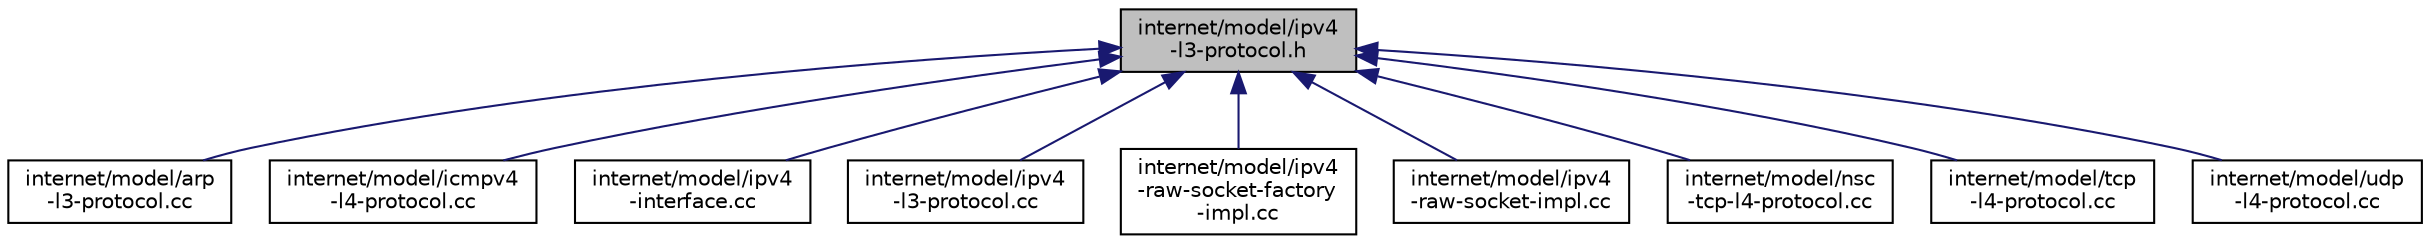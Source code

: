 digraph "internet/model/ipv4-l3-protocol.h"
{
  edge [fontname="Helvetica",fontsize="10",labelfontname="Helvetica",labelfontsize="10"];
  node [fontname="Helvetica",fontsize="10",shape=record];
  Node1 [label="internet/model/ipv4\l-l3-protocol.h",height=0.2,width=0.4,color="black", fillcolor="grey75", style="filled", fontcolor="black"];
  Node1 -> Node2 [dir="back",color="midnightblue",fontsize="10",style="solid"];
  Node2 [label="internet/model/arp\l-l3-protocol.cc",height=0.2,width=0.4,color="black", fillcolor="white", style="filled",URL="$d3/db8/arp-l3-protocol_8cc.html"];
  Node1 -> Node3 [dir="back",color="midnightblue",fontsize="10",style="solid"];
  Node3 [label="internet/model/icmpv4\l-l4-protocol.cc",height=0.2,width=0.4,color="black", fillcolor="white", style="filled",URL="$da/d41/icmpv4-l4-protocol_8cc.html"];
  Node1 -> Node4 [dir="back",color="midnightblue",fontsize="10",style="solid"];
  Node4 [label="internet/model/ipv4\l-interface.cc",height=0.2,width=0.4,color="black", fillcolor="white", style="filled",URL="$d8/d7f/ipv4-interface_8cc.html"];
  Node1 -> Node5 [dir="back",color="midnightblue",fontsize="10",style="solid"];
  Node5 [label="internet/model/ipv4\l-l3-protocol.cc",height=0.2,width=0.4,color="black", fillcolor="white", style="filled",URL="$d9/d0c/ipv4-l3-protocol_8cc.html"];
  Node1 -> Node6 [dir="back",color="midnightblue",fontsize="10",style="solid"];
  Node6 [label="internet/model/ipv4\l-raw-socket-factory\l-impl.cc",height=0.2,width=0.4,color="black", fillcolor="white", style="filled",URL="$d3/db5/ipv4-raw-socket-factory-impl_8cc.html"];
  Node1 -> Node7 [dir="back",color="midnightblue",fontsize="10",style="solid"];
  Node7 [label="internet/model/ipv4\l-raw-socket-impl.cc",height=0.2,width=0.4,color="black", fillcolor="white", style="filled",URL="$dc/d69/ipv4-raw-socket-impl_8cc.html"];
  Node1 -> Node8 [dir="back",color="midnightblue",fontsize="10",style="solid"];
  Node8 [label="internet/model/nsc\l-tcp-l4-protocol.cc",height=0.2,width=0.4,color="black", fillcolor="white", style="filled",URL="$dc/d87/nsc-tcp-l4-protocol_8cc.html"];
  Node1 -> Node9 [dir="back",color="midnightblue",fontsize="10",style="solid"];
  Node9 [label="internet/model/tcp\l-l4-protocol.cc",height=0.2,width=0.4,color="black", fillcolor="white", style="filled",URL="$d3/d79/tcp-l4-protocol_8cc.html"];
  Node1 -> Node10 [dir="back",color="midnightblue",fontsize="10",style="solid"];
  Node10 [label="internet/model/udp\l-l4-protocol.cc",height=0.2,width=0.4,color="black", fillcolor="white", style="filled",URL="$df/d75/udp-l4-protocol_8cc.html"];
}
